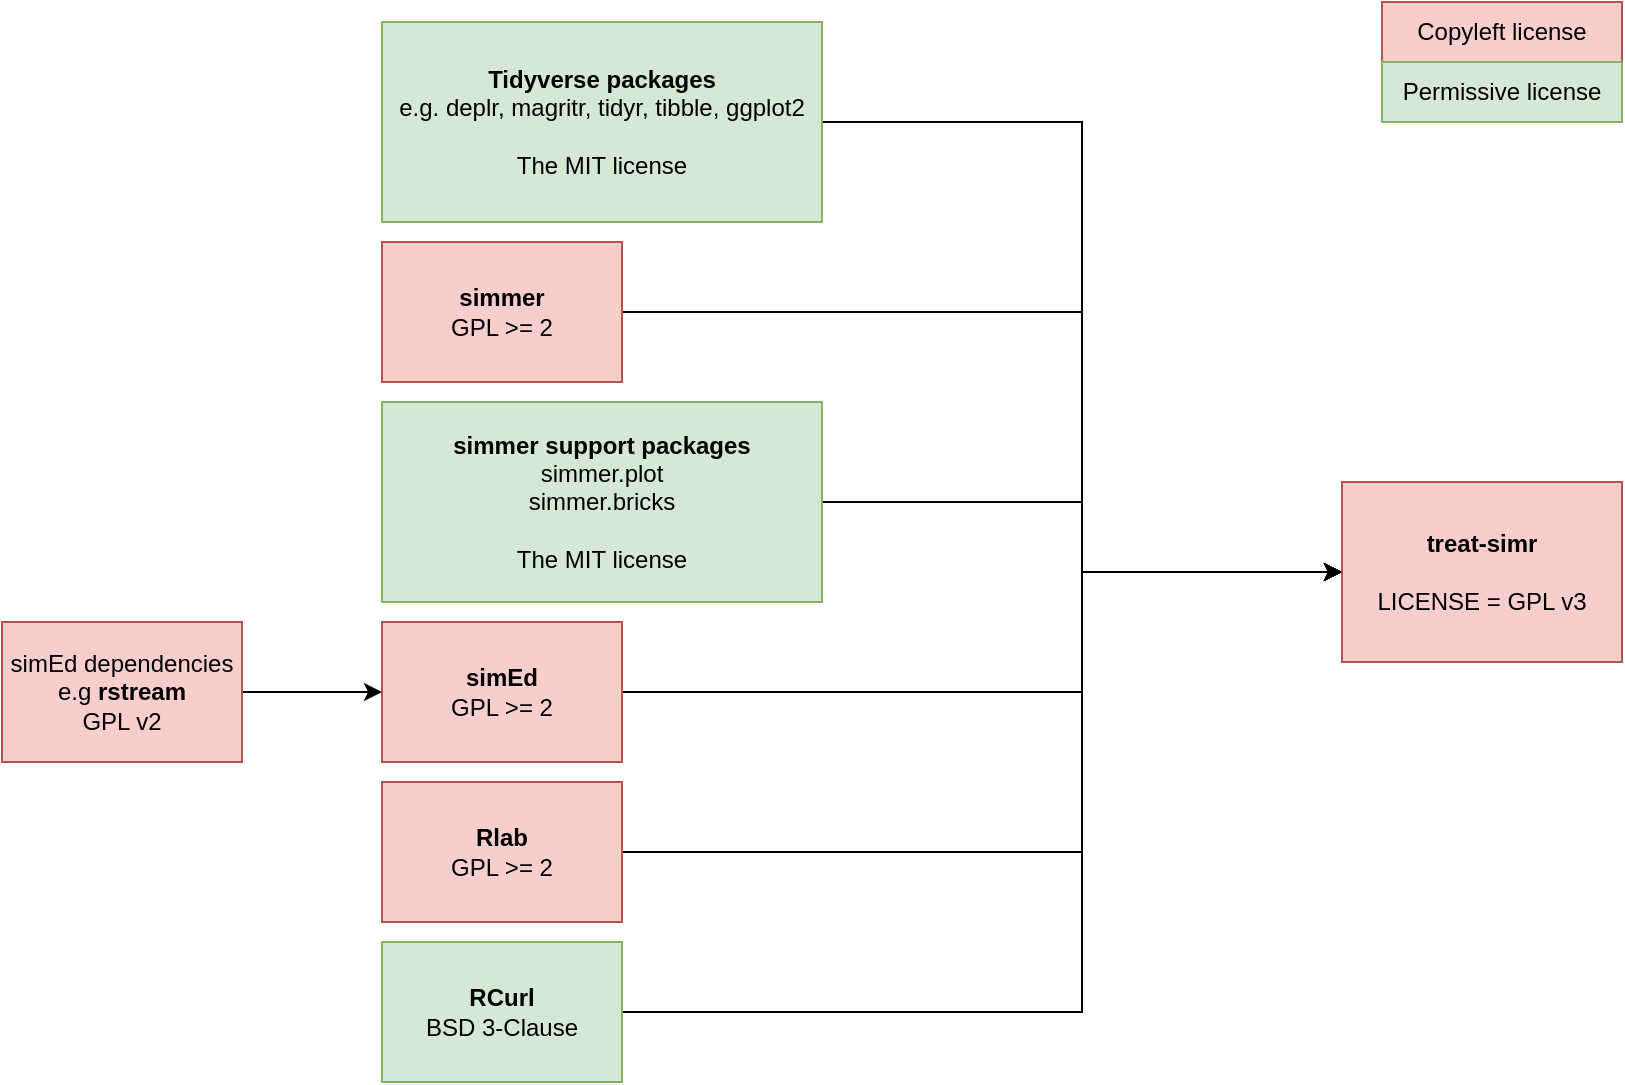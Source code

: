 <mxfile version="24.3.1" type="device">
  <diagram name="Page-1" id="Gyie3XGgjaAd0Mf_EJfI">
    <mxGraphModel dx="1647" dy="877" grid="1" gridSize="10" guides="1" tooltips="1" connect="1" arrows="1" fold="1" page="1" pageScale="1" pageWidth="1169" pageHeight="827" math="0" shadow="0">
      <root>
        <mxCell id="0" />
        <mxCell id="1" parent="0" />
        <mxCell id="qJF2mZlItJZDjDZn19Jy-12" style="edgeStyle=orthogonalEdgeStyle;rounded=0;orthogonalLoop=1;jettySize=auto;html=1;exitX=1;exitY=0.5;exitDx=0;exitDy=0;entryX=0;entryY=0.5;entryDx=0;entryDy=0;" edge="1" parent="1" source="qJF2mZlItJZDjDZn19Jy-1" target="qJF2mZlItJZDjDZn19Jy-5">
          <mxGeometry relative="1" as="geometry" />
        </mxCell>
        <mxCell id="qJF2mZlItJZDjDZn19Jy-1" value="&lt;div&gt;&lt;b&gt;Tidyverse&lt;/b&gt; &lt;b&gt;packages&lt;/b&gt;&lt;/div&gt;&lt;div&gt;e.g. deplr, magritr, tidyr, tibble, ggplot2&lt;br&gt;&lt;/div&gt;&lt;div&gt;&lt;br&gt;&lt;/div&gt;&lt;div&gt;The MIT license&lt;br&gt;&lt;/div&gt;" style="rounded=0;whiteSpace=wrap;html=1;fillColor=#d5e8d4;strokeColor=#82b366;" vertex="1" parent="1">
          <mxGeometry x="320" y="90" width="220" height="100" as="geometry" />
        </mxCell>
        <mxCell id="qJF2mZlItJZDjDZn19Jy-10" style="edgeStyle=orthogonalEdgeStyle;rounded=0;orthogonalLoop=1;jettySize=auto;html=1;exitX=1;exitY=0.5;exitDx=0;exitDy=0;" edge="1" parent="1" source="qJF2mZlItJZDjDZn19Jy-2" target="qJF2mZlItJZDjDZn19Jy-5">
          <mxGeometry relative="1" as="geometry" />
        </mxCell>
        <mxCell id="qJF2mZlItJZDjDZn19Jy-2" value="&lt;div&gt;&lt;b&gt;simmer support packages&lt;/b&gt;&lt;br&gt;&lt;/div&gt;&lt;div&gt;simmer.plot&lt;/div&gt;&lt;div&gt;simmer.bricks&lt;/div&gt;&lt;div&gt;&lt;br&gt;&lt;/div&gt;&lt;div&gt;The MIT license&lt;br&gt;&lt;/div&gt;" style="rounded=0;whiteSpace=wrap;html=1;fillColor=#d5e8d4;strokeColor=#82b366;" vertex="1" parent="1">
          <mxGeometry x="320" y="280" width="220" height="100" as="geometry" />
        </mxCell>
        <mxCell id="qJF2mZlItJZDjDZn19Jy-8" style="edgeStyle=orthogonalEdgeStyle;rounded=0;orthogonalLoop=1;jettySize=auto;html=1;exitX=1;exitY=0.5;exitDx=0;exitDy=0;entryX=0;entryY=0.5;entryDx=0;entryDy=0;" edge="1" parent="1" source="qJF2mZlItJZDjDZn19Jy-3" target="qJF2mZlItJZDjDZn19Jy-5">
          <mxGeometry relative="1" as="geometry">
            <Array as="points">
              <mxPoint x="670" y="425" />
              <mxPoint x="670" y="365" />
            </Array>
          </mxGeometry>
        </mxCell>
        <mxCell id="qJF2mZlItJZDjDZn19Jy-3" value="&lt;div&gt;&lt;b&gt;simEd&lt;/b&gt;&lt;/div&gt;&lt;div&gt;GPL &amp;gt;= 2&lt;br&gt;&lt;/div&gt;" style="rounded=0;whiteSpace=wrap;html=1;fillColor=#f8cecc;strokeColor=#b85450;" vertex="1" parent="1">
          <mxGeometry x="320" y="390" width="120" height="70" as="geometry" />
        </mxCell>
        <mxCell id="qJF2mZlItJZDjDZn19Jy-9" style="edgeStyle=orthogonalEdgeStyle;rounded=0;orthogonalLoop=1;jettySize=auto;html=1;exitX=1;exitY=0.5;exitDx=0;exitDy=0;entryX=0;entryY=0.5;entryDx=0;entryDy=0;" edge="1" parent="1" source="qJF2mZlItJZDjDZn19Jy-4" target="qJF2mZlItJZDjDZn19Jy-5">
          <mxGeometry relative="1" as="geometry">
            <Array as="points">
              <mxPoint x="670" y="505" />
              <mxPoint x="670" y="365" />
            </Array>
          </mxGeometry>
        </mxCell>
        <mxCell id="qJF2mZlItJZDjDZn19Jy-4" value="&lt;div&gt;&lt;b&gt;Rlab&lt;/b&gt;&lt;/div&gt;&lt;div&gt;GPL &amp;gt;= 2&lt;br&gt;&lt;/div&gt;" style="rounded=0;whiteSpace=wrap;html=1;fillColor=#f8cecc;strokeColor=#b85450;" vertex="1" parent="1">
          <mxGeometry x="320" y="470" width="120" height="70" as="geometry" />
        </mxCell>
        <mxCell id="qJF2mZlItJZDjDZn19Jy-5" value="&lt;div&gt;&lt;b&gt;treat-simr&lt;/b&gt;&lt;/div&gt;&lt;div&gt;&lt;br&gt;&lt;/div&gt;&lt;div&gt;LICENSE = GPL v3&lt;br&gt;&lt;/div&gt;" style="rounded=0;whiteSpace=wrap;html=1;fillColor=#f8cecc;strokeColor=#b85450;" vertex="1" parent="1">
          <mxGeometry x="800" y="320" width="140" height="90" as="geometry" />
        </mxCell>
        <mxCell id="qJF2mZlItJZDjDZn19Jy-7" style="edgeStyle=orthogonalEdgeStyle;rounded=0;orthogonalLoop=1;jettySize=auto;html=1;exitX=1;exitY=0.5;exitDx=0;exitDy=0;entryX=0;entryY=0.5;entryDx=0;entryDy=0;" edge="1" parent="1" source="qJF2mZlItJZDjDZn19Jy-6" target="qJF2mZlItJZDjDZn19Jy-3">
          <mxGeometry relative="1" as="geometry" />
        </mxCell>
        <mxCell id="qJF2mZlItJZDjDZn19Jy-6" value="&lt;div&gt;simEd dependencies&lt;br&gt;&lt;/div&gt;&lt;div&gt;e.g &lt;b&gt;rstream&lt;/b&gt;&lt;/div&gt;&lt;div&gt;GPL v2&lt;br&gt;&lt;/div&gt;" style="rounded=0;whiteSpace=wrap;html=1;fillColor=#f8cecc;strokeColor=#b85450;" vertex="1" parent="1">
          <mxGeometry x="130" y="390" width="120" height="70" as="geometry" />
        </mxCell>
        <mxCell id="qJF2mZlItJZDjDZn19Jy-14" style="edgeStyle=orthogonalEdgeStyle;rounded=0;orthogonalLoop=1;jettySize=auto;html=1;exitX=1;exitY=0.5;exitDx=0;exitDy=0;entryX=0;entryY=0.5;entryDx=0;entryDy=0;" edge="1" parent="1" source="qJF2mZlItJZDjDZn19Jy-13" target="qJF2mZlItJZDjDZn19Jy-5">
          <mxGeometry relative="1" as="geometry">
            <Array as="points">
              <mxPoint x="670" y="585" />
              <mxPoint x="670" y="365" />
            </Array>
          </mxGeometry>
        </mxCell>
        <mxCell id="qJF2mZlItJZDjDZn19Jy-13" value="&lt;div&gt;&lt;b&gt;RCurl&lt;/b&gt;&lt;/div&gt;&lt;div&gt;BSD 3-Clause&lt;br&gt;&lt;/div&gt;" style="rounded=0;whiteSpace=wrap;html=1;fillColor=#d5e8d4;strokeColor=#82b366;" vertex="1" parent="1">
          <mxGeometry x="320" y="550" width="120" height="70" as="geometry" />
        </mxCell>
        <mxCell id="qJF2mZlItJZDjDZn19Jy-16" style="edgeStyle=orthogonalEdgeStyle;rounded=0;orthogonalLoop=1;jettySize=auto;html=1;exitX=1;exitY=0.5;exitDx=0;exitDy=0;entryX=0;entryY=0.5;entryDx=0;entryDy=0;" edge="1" parent="1" source="qJF2mZlItJZDjDZn19Jy-15" target="qJF2mZlItJZDjDZn19Jy-5">
          <mxGeometry relative="1" as="geometry">
            <Array as="points">
              <mxPoint x="670" y="235" />
              <mxPoint x="670" y="365" />
            </Array>
          </mxGeometry>
        </mxCell>
        <mxCell id="qJF2mZlItJZDjDZn19Jy-15" value="&lt;div&gt;&lt;b&gt;simmer&lt;/b&gt;&lt;/div&gt;&lt;div&gt;GPL &amp;gt;= 2&lt;br&gt;&lt;/div&gt;" style="rounded=0;whiteSpace=wrap;html=1;fillColor=#f8cecc;strokeColor=#b85450;" vertex="1" parent="1">
          <mxGeometry x="320" y="200" width="120" height="70" as="geometry" />
        </mxCell>
        <mxCell id="qJF2mZlItJZDjDZn19Jy-17" value="Copyleft license" style="rounded=0;whiteSpace=wrap;html=1;fillColor=#f8cecc;strokeColor=#b85450;" vertex="1" parent="1">
          <mxGeometry x="820" y="80" width="120" height="30" as="geometry" />
        </mxCell>
        <mxCell id="qJF2mZlItJZDjDZn19Jy-18" value="Permissive license" style="rounded=0;whiteSpace=wrap;html=1;fillColor=#d5e8d4;strokeColor=#82b366;" vertex="1" parent="1">
          <mxGeometry x="820" y="110" width="120" height="30" as="geometry" />
        </mxCell>
      </root>
    </mxGraphModel>
  </diagram>
</mxfile>
